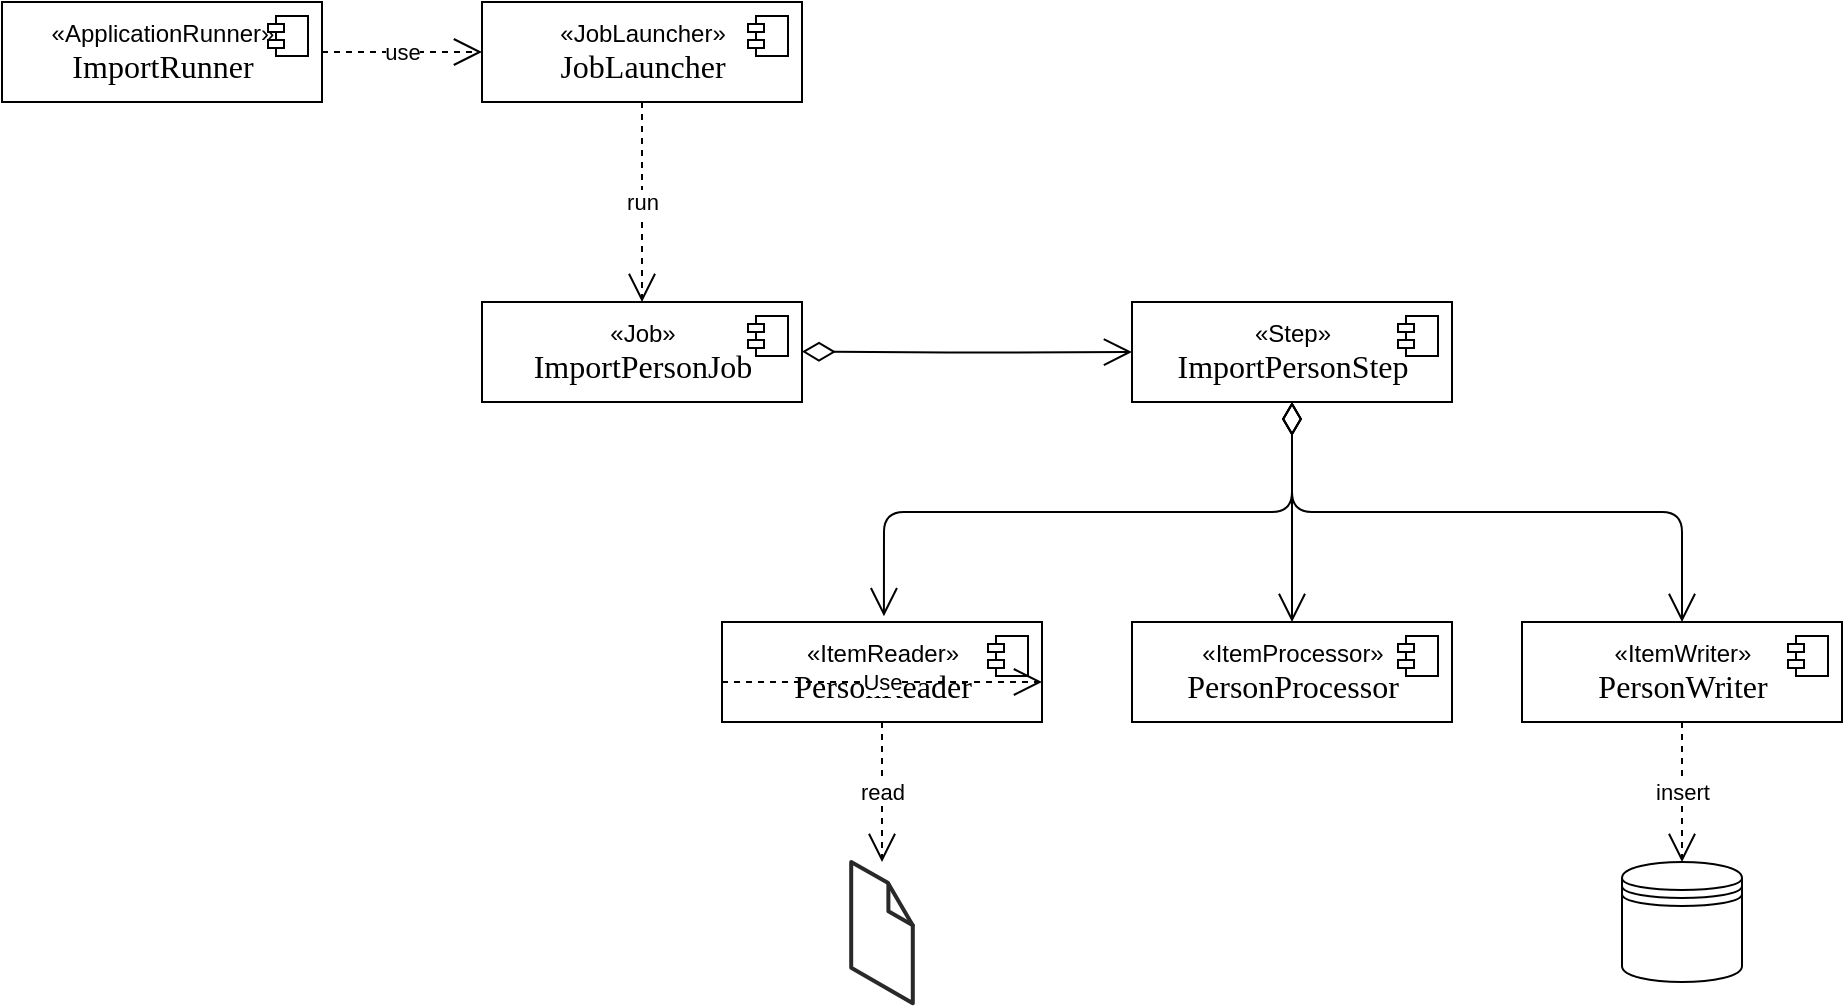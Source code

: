 <mxfile version="14.0.3" type="github">
  <diagram name="Page-1" id="e7e014a7-5840-1c2e-5031-d8a46d1fe8dd">
    <mxGraphModel dx="1298" dy="753" grid="1" gridSize="10" guides="1" tooltips="1" connect="1" arrows="1" fold="1" page="1" pageScale="1" pageWidth="1169" pageHeight="826" background="#ffffff" math="0" shadow="0">
      <root>
        <mxCell id="0" />
        <mxCell id="1" parent="0" />
        <mxCell id="hjnCzS9Ko7K_M3NJ6Ssh-41" value="«ItemReader»&lt;br&gt;&lt;p class=&quot;p1&quot; style=&quot;margin: 0px ; font-stretch: normal ; font-size: 16px ; line-height: normal ; font-family: &amp;#34;menlo&amp;#34;&quot;&gt;Person&lt;span&gt;Reader&lt;/span&gt;&lt;/p&gt;" style="html=1;dropTarget=0;" vertex="1" parent="1">
          <mxGeometry x="380" y="530" width="160" height="50" as="geometry" />
        </mxCell>
        <mxCell id="hjnCzS9Ko7K_M3NJ6Ssh-42" value="" style="shape=module;jettyWidth=8;jettyHeight=4;" vertex="1" parent="hjnCzS9Ko7K_M3NJ6Ssh-41">
          <mxGeometry x="1" width="20" height="20" relative="1" as="geometry">
            <mxPoint x="-27" y="7" as="offset" />
          </mxGeometry>
        </mxCell>
        <mxCell id="hjnCzS9Ko7K_M3NJ6Ssh-43" value="«JobLauncher»&lt;br&gt;&lt;p class=&quot;p1&quot; style=&quot;margin: 0px ; font-stretch: normal ; font-size: 16px ; line-height: normal ; font-family: &amp;#34;menlo&amp;#34;&quot;&gt;JobLauncher&lt;/p&gt;" style="html=1;dropTarget=0;" vertex="1" parent="1">
          <mxGeometry x="260" y="220" width="160" height="50" as="geometry" />
        </mxCell>
        <mxCell id="hjnCzS9Ko7K_M3NJ6Ssh-44" value="" style="shape=module;jettyWidth=8;jettyHeight=4;" vertex="1" parent="hjnCzS9Ko7K_M3NJ6Ssh-43">
          <mxGeometry x="1" width="20" height="20" relative="1" as="geometry">
            <mxPoint x="-27" y="7" as="offset" />
          </mxGeometry>
        </mxCell>
        <mxCell id="hjnCzS9Ko7K_M3NJ6Ssh-45" value="«ApplicationRunner»&lt;br&gt;&lt;p class=&quot;p1&quot; style=&quot;margin: 0px ; font-stretch: normal ; font-size: 16px ; line-height: normal ; font-family: &amp;#34;menlo&amp;#34;&quot;&gt;ImportRunner&lt;/p&gt;" style="html=1;dropTarget=0;" vertex="1" parent="1">
          <mxGeometry x="20" y="220" width="160" height="50" as="geometry" />
        </mxCell>
        <mxCell id="hjnCzS9Ko7K_M3NJ6Ssh-46" value="" style="shape=module;jettyWidth=8;jettyHeight=4;" vertex="1" parent="hjnCzS9Ko7K_M3NJ6Ssh-45">
          <mxGeometry x="1" width="20" height="20" relative="1" as="geometry">
            <mxPoint x="-27" y="7" as="offset" />
          </mxGeometry>
        </mxCell>
        <mxCell id="hjnCzS9Ko7K_M3NJ6Ssh-48" value="«Job»&lt;br&gt;&lt;p class=&quot;p1&quot; style=&quot;margin: 0px ; font-stretch: normal ; font-size: 16px ; line-height: normal ; font-family: &amp;#34;menlo&amp;#34;&quot;&gt;ImportPersonJob&lt;/p&gt;" style="html=1;dropTarget=0;" vertex="1" parent="1">
          <mxGeometry x="260" y="370" width="160" height="50" as="geometry" />
        </mxCell>
        <mxCell id="hjnCzS9Ko7K_M3NJ6Ssh-49" value="" style="shape=module;jettyWidth=8;jettyHeight=4;" vertex="1" parent="hjnCzS9Ko7K_M3NJ6Ssh-48">
          <mxGeometry x="1" width="20" height="20" relative="1" as="geometry">
            <mxPoint x="-27" y="7" as="offset" />
          </mxGeometry>
        </mxCell>
        <mxCell id="hjnCzS9Ko7K_M3NJ6Ssh-51" value="«Step»&lt;br&gt;&lt;p class=&quot;p1&quot; style=&quot;margin: 0px ; font-stretch: normal ; font-size: 16px ; line-height: normal ; font-family: &amp;#34;menlo&amp;#34;&quot;&gt;ImportPersonStep&lt;/p&gt;" style="html=1;dropTarget=0;" vertex="1" parent="1">
          <mxGeometry x="585" y="370" width="160" height="50" as="geometry" />
        </mxCell>
        <mxCell id="hjnCzS9Ko7K_M3NJ6Ssh-52" value="" style="shape=module;jettyWidth=8;jettyHeight=4;" vertex="1" parent="hjnCzS9Ko7K_M3NJ6Ssh-51">
          <mxGeometry x="1" width="20" height="20" relative="1" as="geometry">
            <mxPoint x="-27" y="7" as="offset" />
          </mxGeometry>
        </mxCell>
        <mxCell id="hjnCzS9Ko7K_M3NJ6Ssh-55" value="read" style="endArrow=open;endSize=12;dashed=1;html=1;exitX=0.5;exitY=1;exitDx=0;exitDy=0;" edge="1" parent="1" source="hjnCzS9Ko7K_M3NJ6Ssh-41" target="hjnCzS9Ko7K_M3NJ6Ssh-71">
          <mxGeometry width="160" relative="1" as="geometry">
            <mxPoint x="270" y="554.58" as="sourcePoint" />
            <mxPoint x="350" y="555.08" as="targetPoint" />
          </mxGeometry>
        </mxCell>
        <mxCell id="hjnCzS9Ko7K_M3NJ6Ssh-57" value="run" style="endArrow=open;endSize=12;dashed=1;html=1;exitX=0.5;exitY=1;exitDx=0;exitDy=0;entryX=0.5;entryY=0;entryDx=0;entryDy=0;" edge="1" parent="1" source="hjnCzS9Ko7K_M3NJ6Ssh-43" target="hjnCzS9Ko7K_M3NJ6Ssh-48">
          <mxGeometry width="160" relative="1" as="geometry">
            <mxPoint x="160" y="310" as="sourcePoint" />
            <mxPoint x="240" y="310.5" as="targetPoint" />
          </mxGeometry>
        </mxCell>
        <mxCell id="hjnCzS9Ko7K_M3NJ6Ssh-58" value="" style="endArrow=open;html=1;endSize=12;startArrow=diamondThin;startSize=14;startFill=0;edgeStyle=orthogonalEdgeStyle;align=left;verticalAlign=bottom;entryX=0;entryY=0.5;entryDx=0;entryDy=0;" edge="1" parent="1" target="hjnCzS9Ko7K_M3NJ6Ssh-51">
          <mxGeometry x="-1" y="3" relative="1" as="geometry">
            <mxPoint x="420" y="394.8" as="sourcePoint" />
            <mxPoint x="540" y="394.8" as="targetPoint" />
          </mxGeometry>
        </mxCell>
        <mxCell id="hjnCzS9Ko7K_M3NJ6Ssh-59" value="«ItemProcessor»&lt;br&gt;&lt;p class=&quot;p1&quot; style=&quot;margin: 0px ; font-stretch: normal ; font-size: 16px ; line-height: normal ; font-family: &amp;#34;menlo&amp;#34;&quot;&gt;PersonProcessor&lt;/p&gt;" style="html=1;dropTarget=0;" vertex="1" parent="1">
          <mxGeometry x="585" y="530" width="160" height="50" as="geometry" />
        </mxCell>
        <mxCell id="hjnCzS9Ko7K_M3NJ6Ssh-60" value="" style="shape=module;jettyWidth=8;jettyHeight=4;" vertex="1" parent="hjnCzS9Ko7K_M3NJ6Ssh-59">
          <mxGeometry x="1" width="20" height="20" relative="1" as="geometry">
            <mxPoint x="-27" y="7" as="offset" />
          </mxGeometry>
        </mxCell>
        <mxCell id="hjnCzS9Ko7K_M3NJ6Ssh-61" value="«ItemWriter»&lt;br&gt;&lt;p class=&quot;p1&quot; style=&quot;margin: 0px ; font-stretch: normal ; font-size: 16px ; line-height: normal ; font-family: &amp;#34;menlo&amp;#34;&quot;&gt;PersonWriter&lt;/p&gt;" style="html=1;dropTarget=0;" vertex="1" parent="1">
          <mxGeometry x="780" y="530" width="160" height="50" as="geometry" />
        </mxCell>
        <mxCell id="hjnCzS9Ko7K_M3NJ6Ssh-62" value="" style="shape=module;jettyWidth=8;jettyHeight=4;" vertex="1" parent="hjnCzS9Ko7K_M3NJ6Ssh-61">
          <mxGeometry x="1" width="20" height="20" relative="1" as="geometry">
            <mxPoint x="-27" y="7" as="offset" />
          </mxGeometry>
        </mxCell>
        <mxCell id="hjnCzS9Ko7K_M3NJ6Ssh-67" value="" style="endArrow=open;html=1;endSize=12;startArrow=diamondThin;startSize=14;startFill=0;edgeStyle=orthogonalEdgeStyle;align=left;verticalAlign=bottom;entryX=0.5;entryY=0;entryDx=0;entryDy=0;exitX=0.5;exitY=1;exitDx=0;exitDy=0;" edge="1" parent="1" source="hjnCzS9Ko7K_M3NJ6Ssh-51" target="hjnCzS9Ko7K_M3NJ6Ssh-59">
          <mxGeometry x="-1" y="3" relative="1" as="geometry">
            <mxPoint x="430" y="404.8" as="sourcePoint" />
            <mxPoint x="595" y="405" as="targetPoint" />
          </mxGeometry>
        </mxCell>
        <mxCell id="hjnCzS9Ko7K_M3NJ6Ssh-68" value="" style="endArrow=open;html=1;endSize=12;startArrow=diamondThin;startSize=14;startFill=0;edgeStyle=orthogonalEdgeStyle;align=left;verticalAlign=bottom;entryX=0.5;entryY=0;entryDx=0;entryDy=0;exitX=0.5;exitY=1;exitDx=0;exitDy=0;" edge="1" parent="1" source="hjnCzS9Ko7K_M3NJ6Ssh-51" target="hjnCzS9Ko7K_M3NJ6Ssh-61">
          <mxGeometry x="-1" y="3" relative="1" as="geometry">
            <mxPoint x="675" y="430" as="sourcePoint" />
            <mxPoint x="675" y="540" as="targetPoint" />
          </mxGeometry>
        </mxCell>
        <mxCell id="hjnCzS9Ko7K_M3NJ6Ssh-69" value="" style="endArrow=open;html=1;endSize=12;startArrow=diamondThin;startSize=14;startFill=0;edgeStyle=orthogonalEdgeStyle;align=left;verticalAlign=bottom;entryX=0.506;entryY=-0.057;entryDx=0;entryDy=0;exitX=0.5;exitY=1;exitDx=0;exitDy=0;entryPerimeter=0;" edge="1" parent="1" source="hjnCzS9Ko7K_M3NJ6Ssh-51" target="hjnCzS9Ko7K_M3NJ6Ssh-41">
          <mxGeometry x="-1" y="3" relative="1" as="geometry">
            <mxPoint x="675" y="430" as="sourcePoint" />
            <mxPoint x="870" y="540" as="targetPoint" />
          </mxGeometry>
        </mxCell>
        <mxCell id="hjnCzS9Ko7K_M3NJ6Ssh-71" value="" style="verticalLabelPosition=bottom;html=1;verticalAlign=top;strokeWidth=1;align=center;outlineConnect=0;dashed=0;outlineConnect=0;shape=mxgraph.aws3d.file;aspect=fixed;strokeColor=#292929;" vertex="1" parent="1">
          <mxGeometry x="444.6" y="650" width="30.8" height="70.6" as="geometry" />
        </mxCell>
        <mxCell id="hjnCzS9Ko7K_M3NJ6Ssh-73" value="" style="shape=datastore;whiteSpace=wrap;html=1;" vertex="1" parent="1">
          <mxGeometry x="830" y="650" width="60" height="60" as="geometry" />
        </mxCell>
        <mxCell id="hjnCzS9Ko7K_M3NJ6Ssh-74" value="insert" style="endArrow=open;endSize=12;dashed=1;html=1;exitX=0.5;exitY=1;exitDx=0;exitDy=0;entryX=0.5;entryY=0;entryDx=0;entryDy=0;" edge="1" parent="1" source="hjnCzS9Ko7K_M3NJ6Ssh-61" target="hjnCzS9Ko7K_M3NJ6Ssh-73">
          <mxGeometry width="160" relative="1" as="geometry">
            <mxPoint x="470" y="590" as="sourcePoint" />
            <mxPoint x="470" y="660" as="targetPoint" />
            <Array as="points" />
          </mxGeometry>
        </mxCell>
        <mxCell id="hjnCzS9Ko7K_M3NJ6Ssh-75" value="Use" style="endArrow=open;endSize=12;dashed=1;html=1;" edge="1" parent="1">
          <mxGeometry width="160" relative="1" as="geometry">
            <mxPoint x="380" y="560" as="sourcePoint" />
            <mxPoint x="540" y="560" as="targetPoint" />
          </mxGeometry>
        </mxCell>
        <mxCell id="hjnCzS9Ko7K_M3NJ6Ssh-76" value="use" style="endArrow=open;endSize=12;dashed=1;html=1;exitX=1;exitY=0.5;exitDx=0;exitDy=0;" edge="1" parent="1" source="hjnCzS9Ko7K_M3NJ6Ssh-45" target="hjnCzS9Ko7K_M3NJ6Ssh-43">
          <mxGeometry width="160" relative="1" as="geometry">
            <mxPoint x="140" y="460" as="sourcePoint" />
            <mxPoint x="300" y="460" as="targetPoint" />
          </mxGeometry>
        </mxCell>
      </root>
    </mxGraphModel>
  </diagram>
</mxfile>
